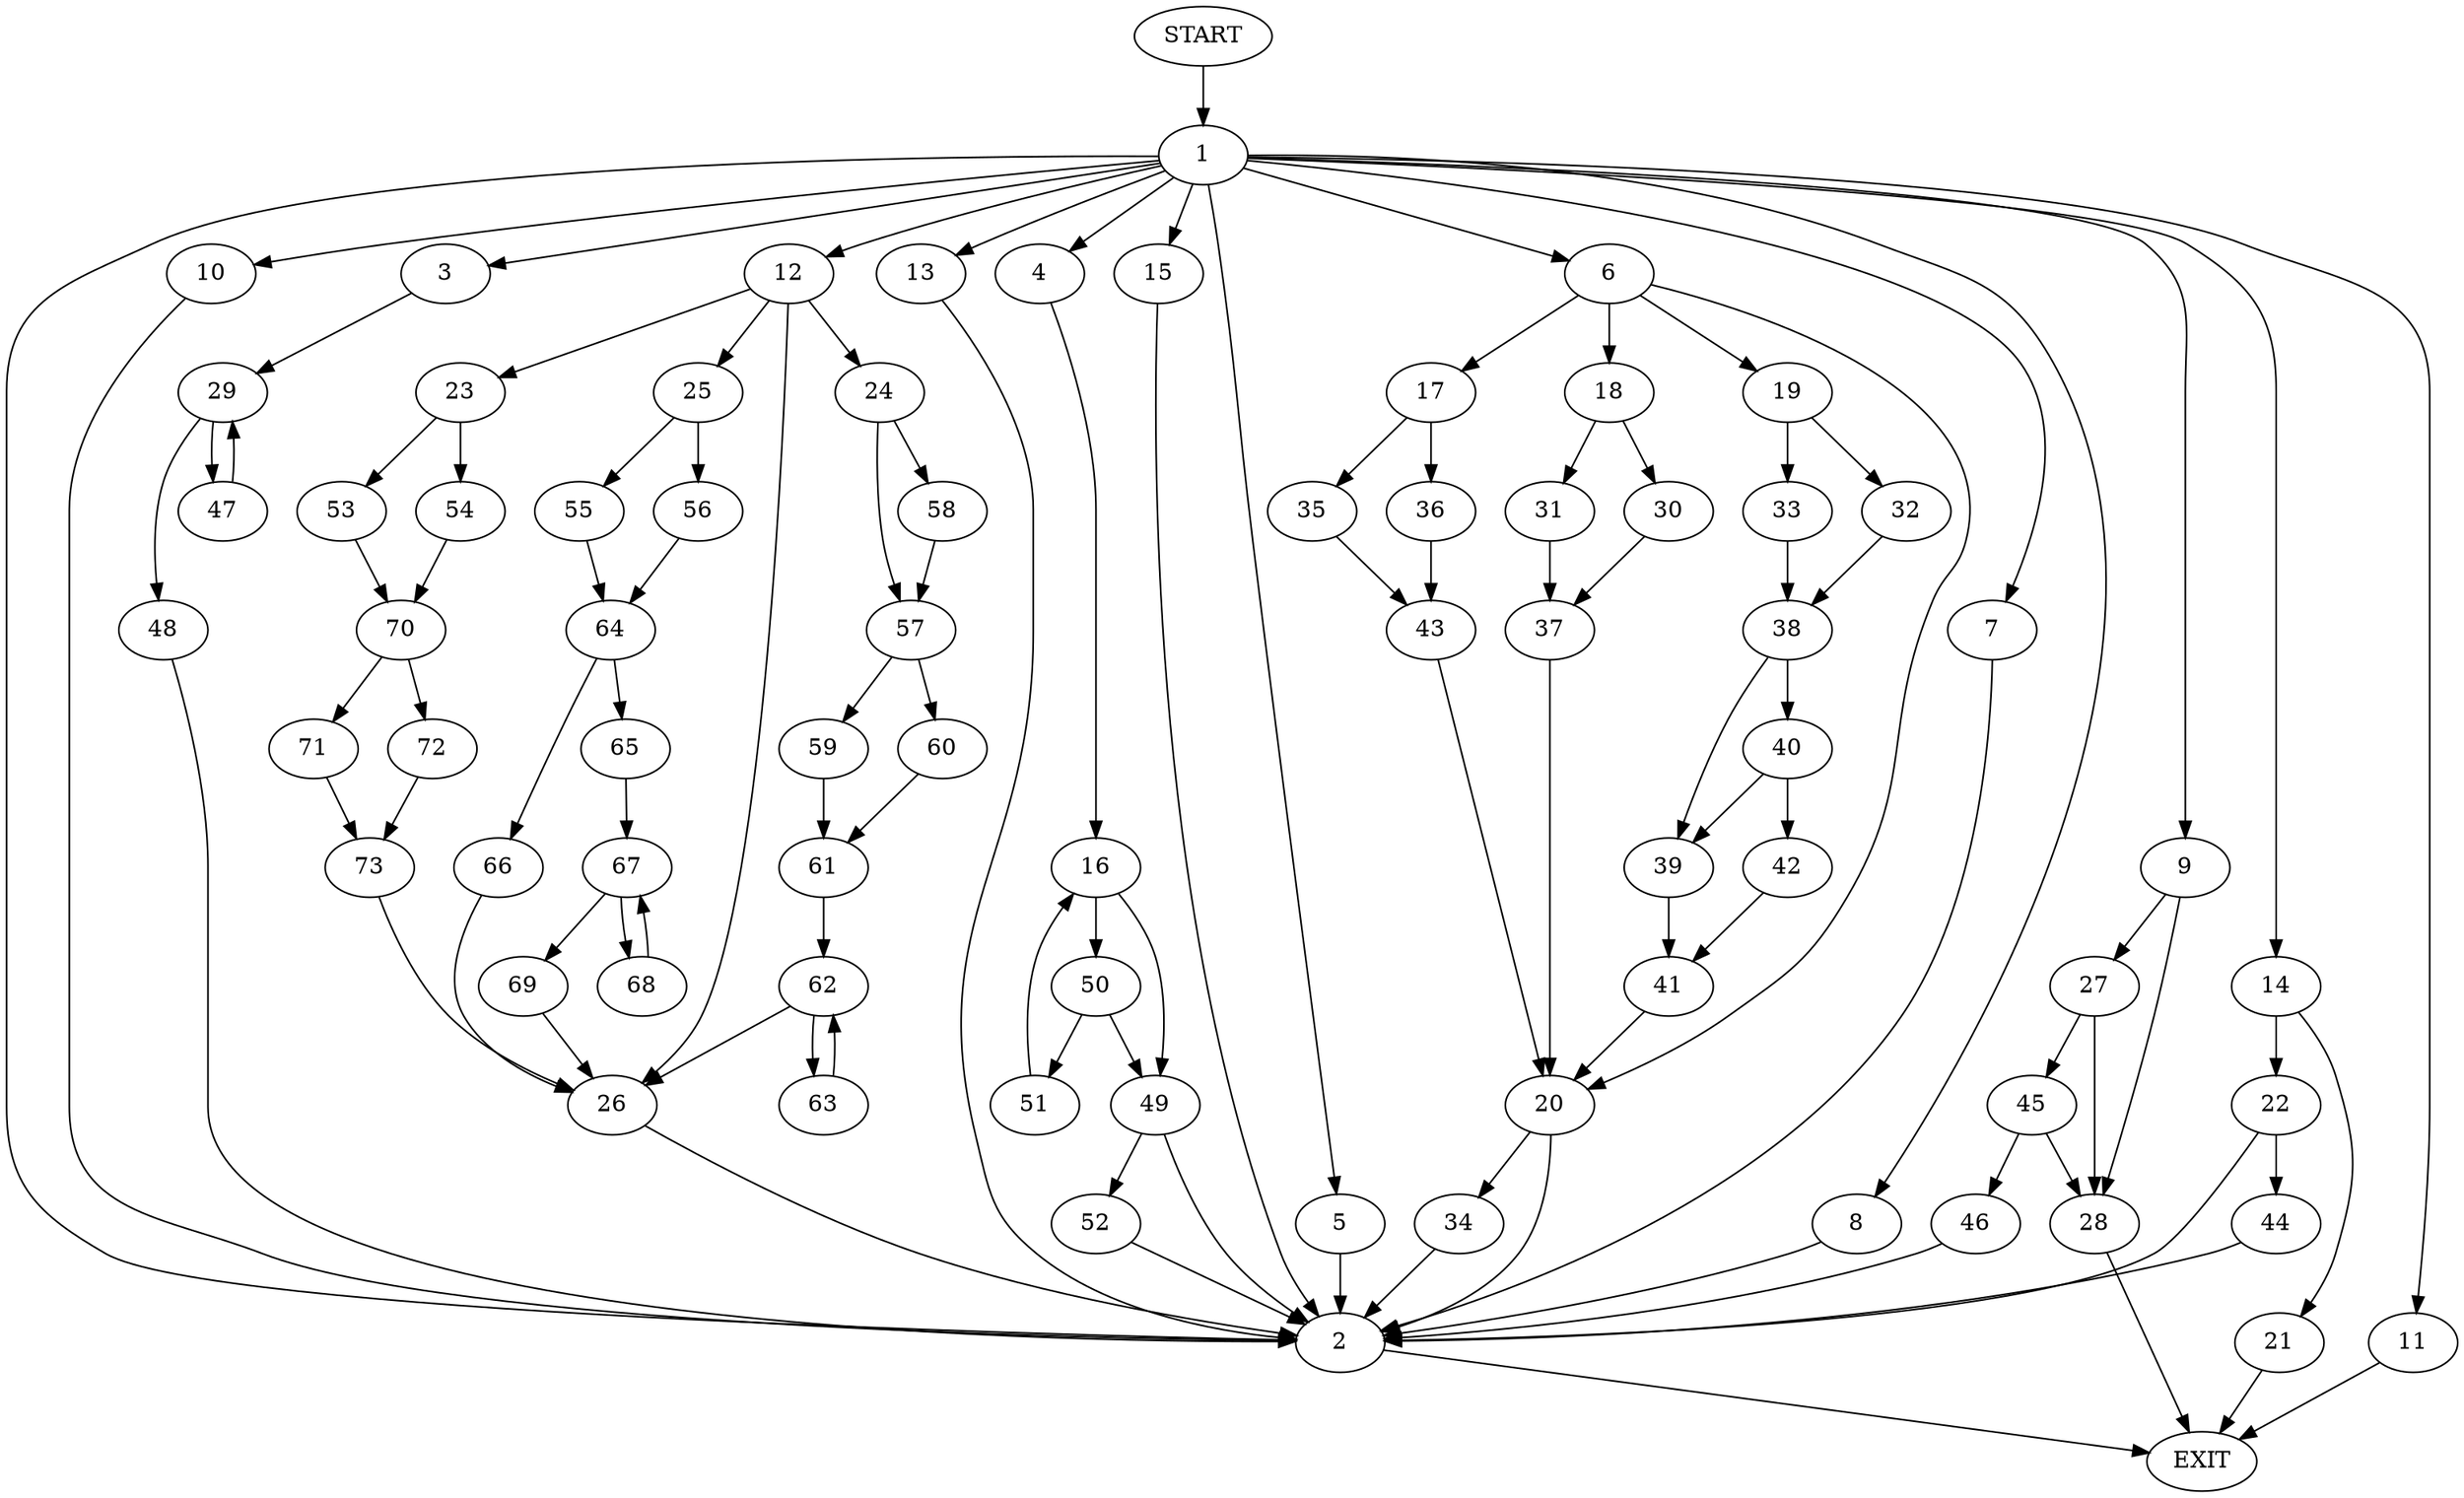 digraph {
0 [label="START"]
74 [label="EXIT"]
0 -> 1
1 -> 2
1 -> 3
1 -> 4
1 -> 5
1 -> 6
1 -> 7
1 -> 8
1 -> 9
1 -> 10
1 -> 11
1 -> 12
1 -> 13
1 -> 14
1 -> 15
5 -> 2
13 -> 2
8 -> 2
4 -> 16
6 -> 17
6 -> 18
6 -> 19
6 -> 20
14 -> 21
14 -> 22
12 -> 23
12 -> 24
12 -> 25
12 -> 26
2 -> 74
9 -> 27
9 -> 28
7 -> 2
15 -> 2
10 -> 2
3 -> 29
11 -> 74
18 -> 30
18 -> 31
19 -> 32
19 -> 33
20 -> 2
20 -> 34
17 -> 35
17 -> 36
30 -> 37
31 -> 37
37 -> 20
33 -> 38
32 -> 38
38 -> 39
38 -> 40
39 -> 41
40 -> 39
40 -> 42
42 -> 41
41 -> 20
36 -> 43
35 -> 43
43 -> 20
34 -> 2
22 -> 2
22 -> 44
21 -> 74
44 -> 2
28 -> 74
27 -> 28
27 -> 45
45 -> 46
45 -> 28
46 -> 2
29 -> 47
29 -> 48
47 -> 29
48 -> 2
16 -> 49
16 -> 50
50 -> 51
50 -> 49
49 -> 2
49 -> 52
51 -> 16
52 -> 2
26 -> 2
23 -> 53
23 -> 54
25 -> 55
25 -> 56
24 -> 57
24 -> 58
58 -> 57
57 -> 59
57 -> 60
60 -> 61
59 -> 61
61 -> 62
62 -> 63
62 -> 26
63 -> 62
56 -> 64
55 -> 64
64 -> 65
64 -> 66
65 -> 67
66 -> 26
67 -> 68
67 -> 69
69 -> 26
68 -> 67
54 -> 70
53 -> 70
70 -> 71
70 -> 72
72 -> 73
71 -> 73
73 -> 26
}
